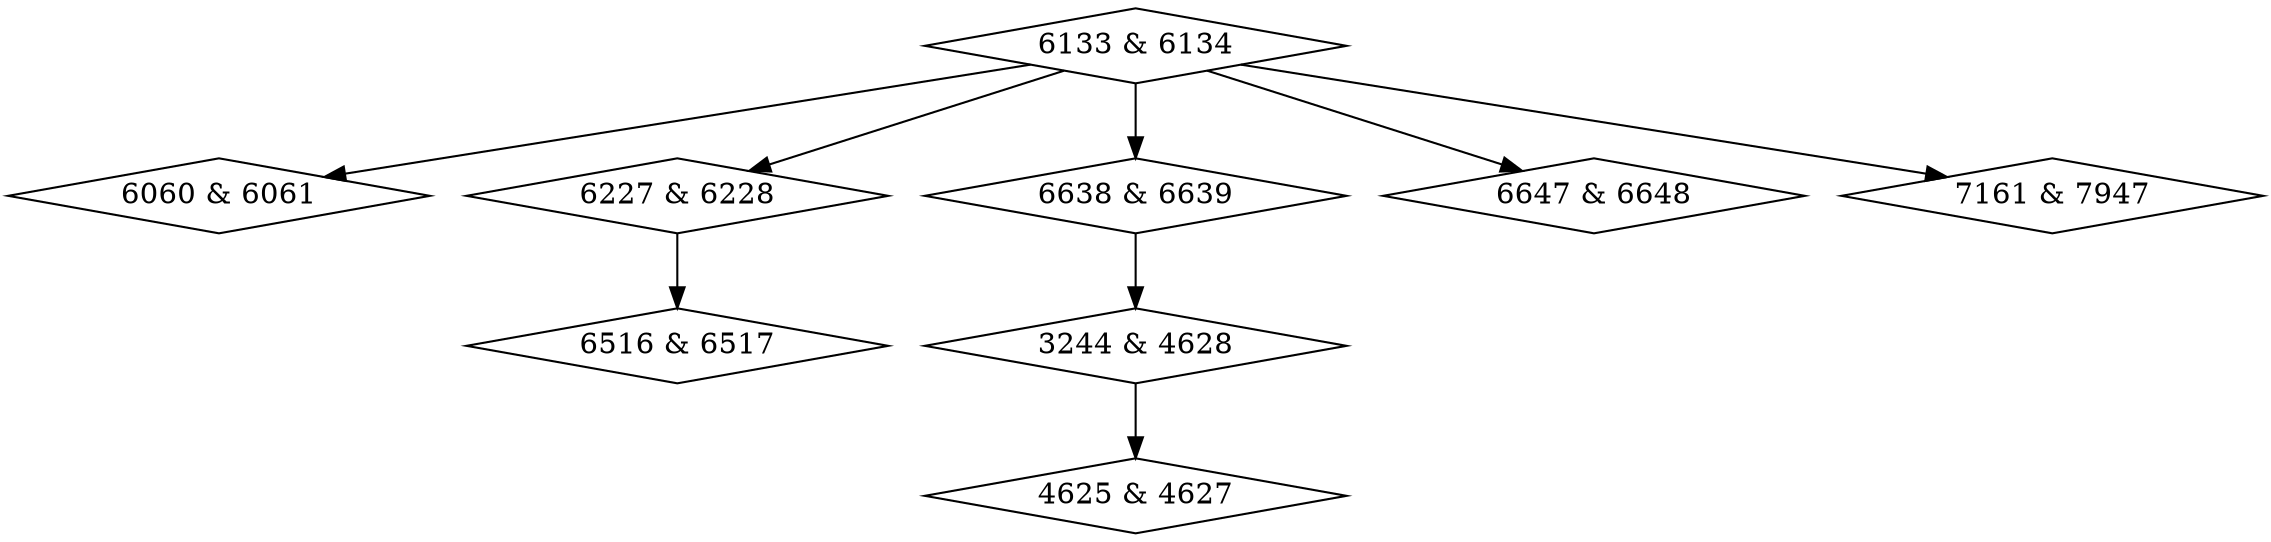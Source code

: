 digraph {
0 [label = "3244 & 4628", shape = diamond];
1 [label = "4625 & 4627", shape = diamond];
2 [label = "6060 & 6061", shape = diamond];
3 [label = "6133 & 6134", shape = diamond];
4 [label = "6227 & 6228", shape = diamond];
5 [label = "6516 & 6517", shape = diamond];
6 [label = "6638 & 6639", shape = diamond];
7 [label = "6647 & 6648", shape = diamond];
8 [label = "7161 & 7947", shape = diamond];
0->1;
3->2;
3->4;
3->6;
3->7;
3->8;
4->5;
6->0;
}
